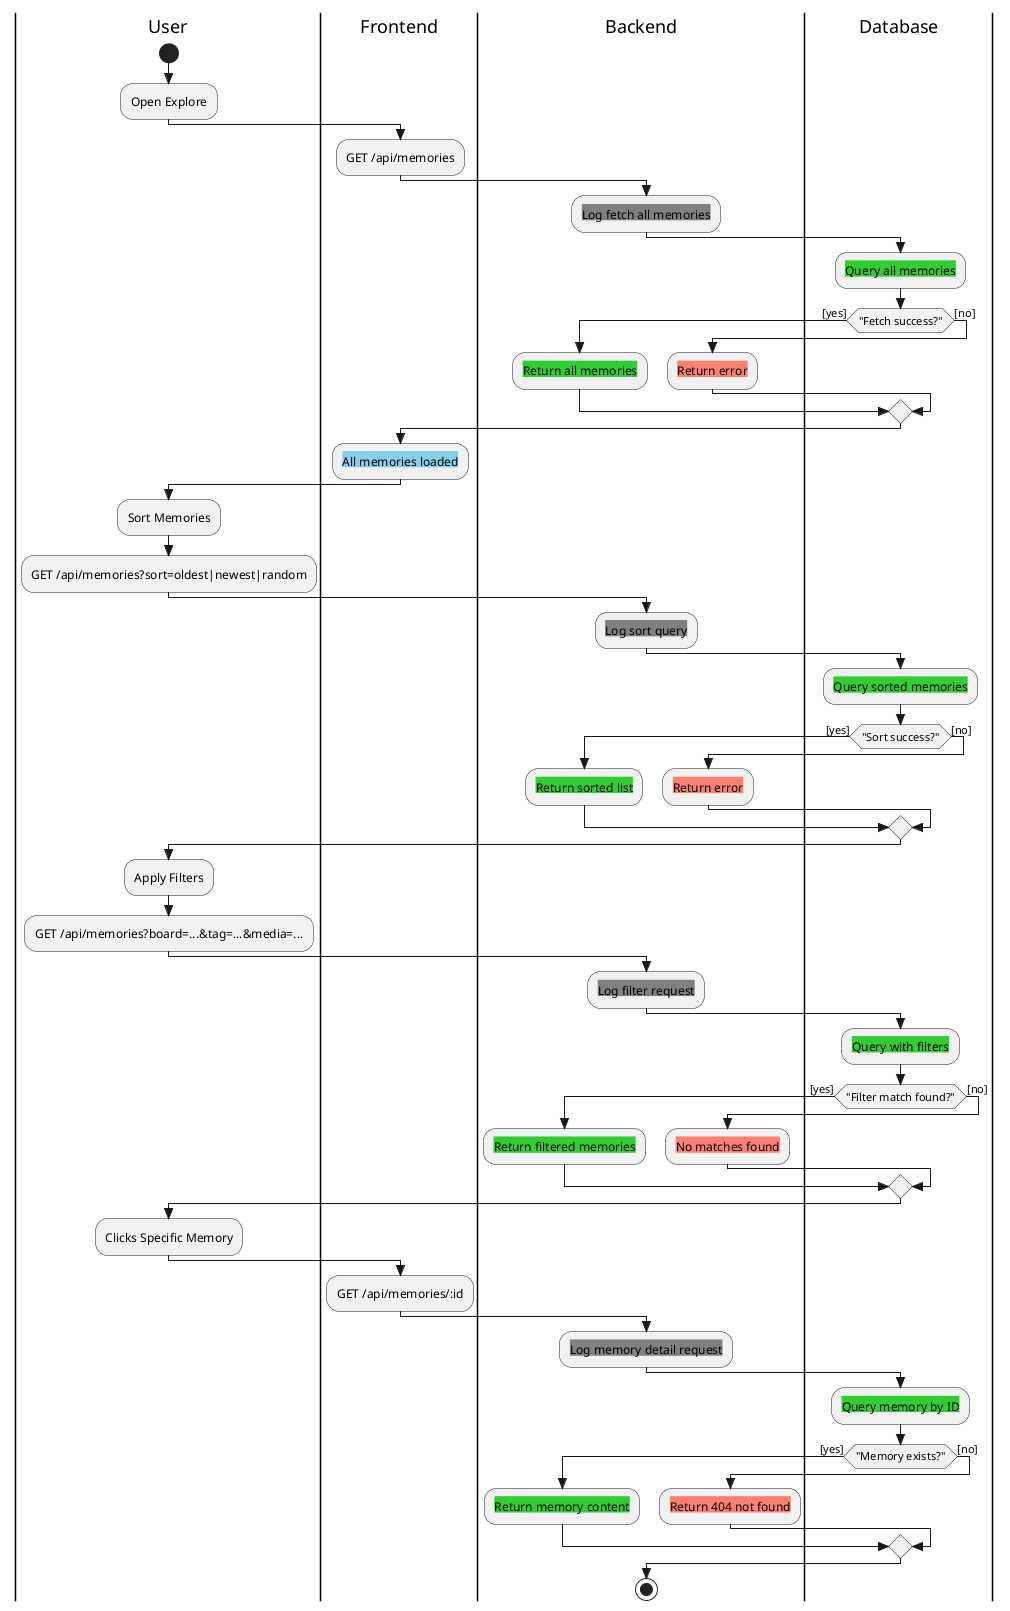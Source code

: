 @startuml explore-module
skinparam style strictuml
skinparam defaultTextAlignment center

|User|
start
:Open Explore;

|Frontend|
:GET /api/memories;

|Backend|
:<back:Gray>Log fetch all memories;

|Database|
:<back:LimeGreen>Query all memories;

if ("Fetch success?") then ([yes])
  |Backend|
  :<back:LimeGreen>Return all memories;
else ([no])
  |Backend|
  :<back:Salmon>Return error;
endif

|Frontend|
:<back:SkyBlue>All memories loaded;

|User|
:Sort Memories;
:GET /api/memories?sort=oldest|newest|random;

|Backend|
:<back:Gray>Log sort query;

|Database|
:<back:LimeGreen>Query sorted memories;

if ("Sort success?") then ([yes])
  |Backend|
  :<back:LimeGreen>Return sorted list;
else ([no])
  |Backend|
  :<back:Salmon>Return error;
endif

|User|
:Apply Filters;
:GET /api/memories?board=...&tag=...&media=...;

|Backend|
:<back:Gray>Log filter request;

|Database|
:<back:LimeGreen>Query with filters;

if ("Filter match found?") then ([yes])
  |Backend|
  :<back:LimeGreen>Return filtered memories;
else ([no])
  |Backend|
  :<back:Salmon>No matches found;
endif

|User|
:Clicks Specific Memory;

|Frontend|
:GET /api/memories/:id;

|Backend|
:<back:Gray>Log memory detail request;

|Database|
:<back:LimeGreen>Query memory by ID;

if ("Memory exists?") then ([yes])
  |Backend|
  :<back:LimeGreen>Return memory content;
else ([no])
  |Backend|
  :<back:Salmon>Return 404 not found;
endif

stop
@enduml
